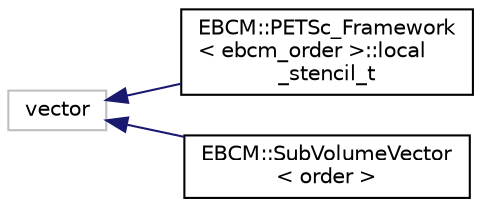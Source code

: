 digraph "Graphical Class Hierarchy"
{
  edge [fontname="Helvetica",fontsize="10",labelfontname="Helvetica",labelfontsize="10"];
  node [fontname="Helvetica",fontsize="10",shape=record];
  rankdir="LR";
  Node2 [label="vector",height=0.2,width=0.4,color="grey75", fillcolor="white", style="filled"];
  Node2 -> Node0 [dir="back",color="midnightblue",fontsize="10",style="solid",fontname="Helvetica"];
  Node0 [label="EBCM::PETSc_Framework\l\< ebcm_order \>::local\l_stencil_t",height=0.2,width=0.4,color="black", fillcolor="white", style="filled",URL="$structEBCM_1_1PETSc__Framework_1_1local__stencil__t.html"];
  Node2 -> Node4 [dir="back",color="midnightblue",fontsize="10",style="solid",fontname="Helvetica"];
  Node4 [label="EBCM::SubVolumeVector\l\< order \>",height=0.2,width=0.4,color="black", fillcolor="white", style="filled",URL="$classEBCM_1_1SubVolumeVector.html"];
}
